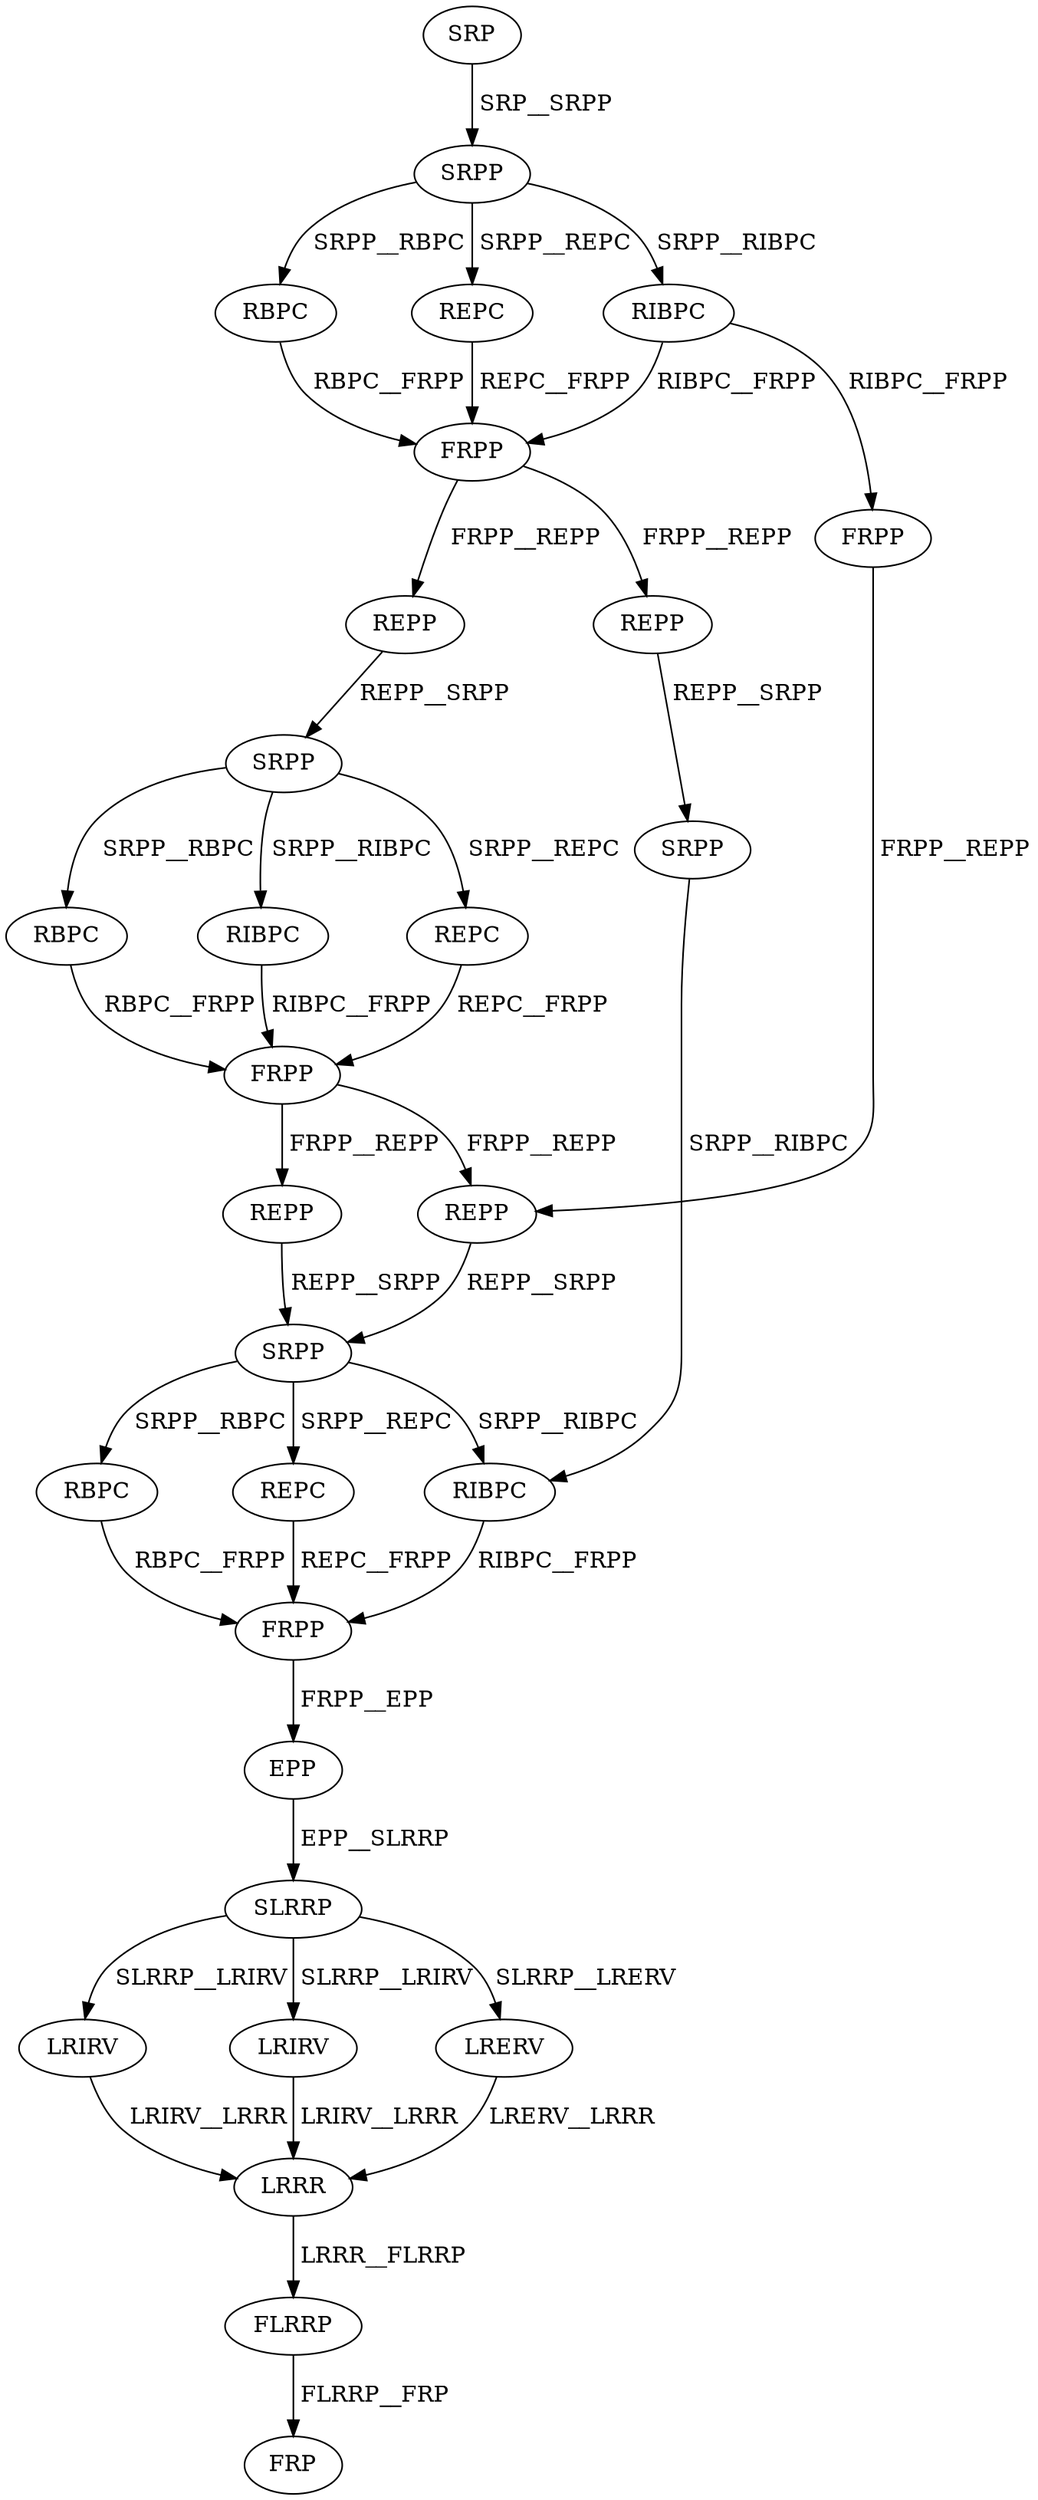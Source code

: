digraph G { 
1 [label="SRP",color=black,fontcolor=black];
2 [label="SRPP",color=black,fontcolor=black];
3 [label="RBPC",color=black,fontcolor=black];
4 [label="REPC",color=black,fontcolor=black];
5 [label="RIBPC",color=black,fontcolor=black];
6 [label="FRPP",color=black,fontcolor=black];
7 [label="REPP",color=black,fontcolor=black];
8 [label="SRPP",color=black,fontcolor=black];
9 [label="REPP",color=black,fontcolor=black];
10 [label="FRPP",color=black,fontcolor=black];
11 [label="RIBPC",color=black,fontcolor=black];
12 [label="REPC",color=black,fontcolor=black];
13 [label="RBPC",color=black,fontcolor=black];
14 [label="FRPP",color=black,fontcolor=black];
15 [label="SRPP",color=black,fontcolor=black];
16 [label="REPP",color=black,fontcolor=black];
17 [label="REPP",color=black,fontcolor=black];
18 [label="SRPP",color=black,fontcolor=black];
19 [label="RIBPC",color=black,fontcolor=black];
20 [label="RBPC",color=black,fontcolor=black];
21 [label="REPC",color=black,fontcolor=black];
22 [label="FRPP",color=black,fontcolor=black];
23 [label="EPP",color=black,fontcolor=black];
24 [label="SLRRP",color=black,fontcolor=black];
25 [label="LRIRV",color=black,fontcolor=black];
26 [label="LRIRV",color=black,fontcolor=black];
27 [label="LRERV",color=black,fontcolor=black];
28 [label="LRRR",color=black,fontcolor=black];
29 [label="FLRRP",color=black,fontcolor=black];
30 [label="FRP",color=black,fontcolor=black];
1->2[label=" SRP__SRPP",color=black,fontcolor=black];
2->3[label=" SRPP__RBPC",color=black,fontcolor=black];
2->4[label=" SRPP__REPC",color=black,fontcolor=black];
2->5[label=" SRPP__RIBPC",color=black,fontcolor=black];
3->6[label=" RBPC__FRPP",color=black,fontcolor=black];
4->6[label=" REPC__FRPP",color=black,fontcolor=black];
5->6[label=" RIBPC__FRPP",color=black,fontcolor=black];
5->10[label=" RIBPC__FRPP",color=black,fontcolor=black];
6->7[label=" FRPP__REPP",color=black,fontcolor=black];
6->9[label=" FRPP__REPP",color=black,fontcolor=black];
7->8[label=" REPP__SRPP",color=black,fontcolor=black];
8->11[label=" SRPP__RIBPC",color=black,fontcolor=black];
8->12[label=" SRPP__REPC",color=black,fontcolor=black];
8->13[label=" SRPP__RBPC",color=black,fontcolor=black];
9->15[label=" REPP__SRPP",color=black,fontcolor=black];
10->16[label=" FRPP__REPP",color=black,fontcolor=black];
11->14[label=" RIBPC__FRPP",color=black,fontcolor=black];
12->14[label=" REPC__FRPP",color=black,fontcolor=black];
13->14[label=" RBPC__FRPP",color=black,fontcolor=black];
14->16[label=" FRPP__REPP",color=black,fontcolor=black];
14->17[label=" FRPP__REPP",color=black,fontcolor=black];
15->19[label=" SRPP__RIBPC",color=black,fontcolor=black];
16->18[label=" REPP__SRPP",color=black,fontcolor=black];
17->18[label=" REPP__SRPP",color=black,fontcolor=black];
18->19[label=" SRPP__RIBPC",color=black,fontcolor=black];
18->20[label=" SRPP__RBPC",color=black,fontcolor=black];
18->21[label=" SRPP__REPC",color=black,fontcolor=black];
19->22[label=" RIBPC__FRPP",color=black,fontcolor=black];
20->22[label=" RBPC__FRPP",color=black,fontcolor=black];
21->22[label=" REPC__FRPP",color=black,fontcolor=black];
22->23[label=" FRPP__EPP",color=black,fontcolor=black];
23->24[label=" EPP__SLRRP",color=black,fontcolor=black];
24->25[label=" SLRRP__LRIRV",color=black,fontcolor=black];
24->26[label=" SLRRP__LRIRV",color=black,fontcolor=black];
24->27[label=" SLRRP__LRERV",color=black,fontcolor=black];
25->28[label=" LRIRV__LRRR",color=black,fontcolor=black];
26->28[label=" LRIRV__LRRR",color=black,fontcolor=black];
27->28[label=" LRERV__LRRR",color=black,fontcolor=black];
28->29[label=" LRRR__FLRRP",color=black,fontcolor=black];
29->30[label=" FLRRP__FRP",color=black,fontcolor=black];
}

